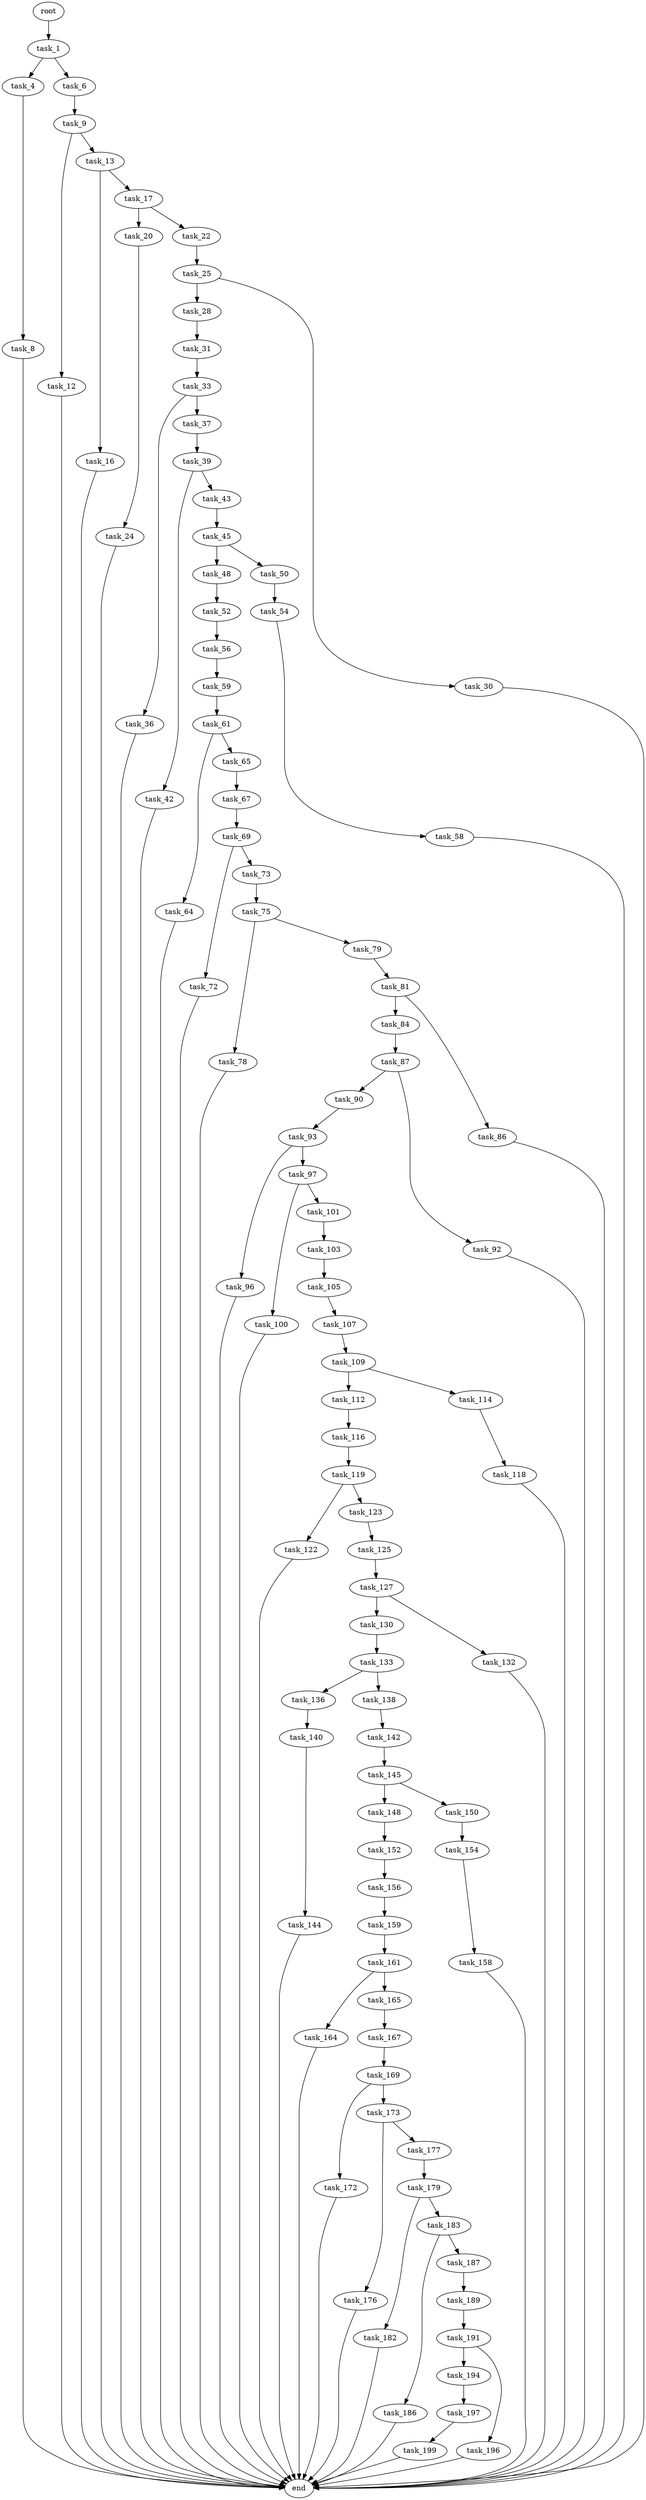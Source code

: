 digraph G {
  root [size="0.000000"];
  task_1 [size="223900855458.000000"];
  task_4 [size="27630229557.000000"];
  task_6 [size="33650391445.000000"];
  task_8 [size="1073741824000.000000"];
  task_9 [size="68719476736.000000"];
  task_12 [size="6299473248.000000"];
  task_13 [size="11100056699.000000"];
  task_16 [size="231928233984.000000"];
  task_17 [size="40079398577.000000"];
  task_20 [size="405131567405.000000"];
  task_22 [size="231928233984.000000"];
  task_24 [size="6510918305.000000"];
  task_25 [size="402762836897.000000"];
  task_28 [size="319751320274.000000"];
  task_30 [size="684530932793.000000"];
  task_31 [size="1908594385.000000"];
  task_33 [size="1238665284.000000"];
  task_36 [size="8094345714.000000"];
  task_37 [size="1073741824000.000000"];
  task_39 [size="28991029248.000000"];
  task_42 [size="24621284728.000000"];
  task_43 [size="8437636346.000000"];
  task_45 [size="1949116598.000000"];
  task_48 [size="921977178297.000000"];
  task_50 [size="7979318765.000000"];
  task_52 [size="329132704095.000000"];
  task_54 [size="120945202519.000000"];
  task_56 [size="418603562300.000000"];
  task_58 [size="1749890857.000000"];
  task_59 [size="15921951844.000000"];
  task_61 [size="68719476736.000000"];
  task_64 [size="30885558960.000000"];
  task_65 [size="263229320455.000000"];
  task_67 [size="732397280641.000000"];
  task_69 [size="27859850578.000000"];
  task_72 [size="627289605932.000000"];
  task_73 [size="17007453220.000000"];
  task_75 [size="10985164471.000000"];
  task_78 [size="669244757909.000000"];
  task_79 [size="13342663041.000000"];
  task_81 [size="599901029576.000000"];
  task_84 [size="126900618791.000000"];
  task_86 [size="549755813888.000000"];
  task_87 [size="164820104064.000000"];
  task_90 [size="1294023731.000000"];
  task_92 [size="8589934592.000000"];
  task_93 [size="77539490422.000000"];
  task_96 [size="68719476736.000000"];
  task_97 [size="210434402049.000000"];
  task_100 [size="368293445632.000000"];
  task_101 [size="1908258231.000000"];
  task_103 [size="350042378.000000"];
  task_105 [size="231928233984.000000"];
  task_107 [size="581958043107.000000"];
  task_109 [size="549755813888.000000"];
  task_112 [size="10118597457.000000"];
  task_114 [size="374678150377.000000"];
  task_116 [size="64879440775.000000"];
  task_118 [size="2598969121.000000"];
  task_119 [size="5444191869.000000"];
  task_122 [size="473706527158.000000"];
  task_123 [size="231928233984.000000"];
  task_125 [size="231928233984.000000"];
  task_127 [size="8574891931.000000"];
  task_130 [size="2207924825.000000"];
  task_132 [size="1073741824000.000000"];
  task_133 [size="1073741824000.000000"];
  task_136 [size="365119057529.000000"];
  task_138 [size="32020122502.000000"];
  task_140 [size="8589934592.000000"];
  task_142 [size="5684169929.000000"];
  task_144 [size="2016970046.000000"];
  task_145 [size="782757789696.000000"];
  task_148 [size="8436313733.000000"];
  task_150 [size="661070383861.000000"];
  task_152 [size="28991029248.000000"];
  task_154 [size="231928233984.000000"];
  task_156 [size="297775124289.000000"];
  task_158 [size="764935973.000000"];
  task_159 [size="134217728000.000000"];
  task_161 [size="6079880659.000000"];
  task_164 [size="117235176099.000000"];
  task_165 [size="7509826171.000000"];
  task_167 [size="34703068558.000000"];
  task_169 [size="357643687967.000000"];
  task_172 [size="31444964287.000000"];
  task_173 [size="549755813888.000000"];
  task_176 [size="38680928714.000000"];
  task_177 [size="231928233984.000000"];
  task_179 [size="34371226472.000000"];
  task_182 [size="577538875598.000000"];
  task_183 [size="231928233984.000000"];
  task_186 [size="28991029248.000000"];
  task_187 [size="8589934592.000000"];
  task_189 [size="134217728000.000000"];
  task_191 [size="1182176955280.000000"];
  task_194 [size="58524814658.000000"];
  task_196 [size="32421961661.000000"];
  task_197 [size="782757789696.000000"];
  task_199 [size="549755813888.000000"];
  end [size="0.000000"];

  root -> task_1 [size="1.000000"];
  task_1 -> task_4 [size="209715200.000000"];
  task_1 -> task_6 [size="209715200.000000"];
  task_4 -> task_8 [size="679477248.000000"];
  task_6 -> task_9 [size="536870912.000000"];
  task_8 -> end [size="1.000000"];
  task_9 -> task_12 [size="134217728.000000"];
  task_9 -> task_13 [size="134217728.000000"];
  task_12 -> end [size="1.000000"];
  task_13 -> task_16 [size="536870912.000000"];
  task_13 -> task_17 [size="536870912.000000"];
  task_16 -> end [size="1.000000"];
  task_17 -> task_20 [size="838860800.000000"];
  task_17 -> task_22 [size="838860800.000000"];
  task_20 -> task_24 [size="536870912.000000"];
  task_22 -> task_25 [size="301989888.000000"];
  task_24 -> end [size="1.000000"];
  task_25 -> task_28 [size="301989888.000000"];
  task_25 -> task_30 [size="301989888.000000"];
  task_28 -> task_31 [size="411041792.000000"];
  task_30 -> end [size="1.000000"];
  task_31 -> task_33 [size="209715200.000000"];
  task_33 -> task_36 [size="33554432.000000"];
  task_33 -> task_37 [size="33554432.000000"];
  task_36 -> end [size="1.000000"];
  task_37 -> task_39 [size="838860800.000000"];
  task_39 -> task_42 [size="75497472.000000"];
  task_39 -> task_43 [size="75497472.000000"];
  task_42 -> end [size="1.000000"];
  task_43 -> task_45 [size="209715200.000000"];
  task_45 -> task_48 [size="33554432.000000"];
  task_45 -> task_50 [size="33554432.000000"];
  task_48 -> task_52 [size="838860800.000000"];
  task_50 -> task_54 [size="134217728.000000"];
  task_52 -> task_56 [size="838860800.000000"];
  task_54 -> task_58 [size="134217728.000000"];
  task_56 -> task_59 [size="301989888.000000"];
  task_58 -> end [size="1.000000"];
  task_59 -> task_61 [size="536870912.000000"];
  task_61 -> task_64 [size="134217728.000000"];
  task_61 -> task_65 [size="134217728.000000"];
  task_64 -> end [size="1.000000"];
  task_65 -> task_67 [size="209715200.000000"];
  task_67 -> task_69 [size="838860800.000000"];
  task_69 -> task_72 [size="75497472.000000"];
  task_69 -> task_73 [size="75497472.000000"];
  task_72 -> end [size="1.000000"];
  task_73 -> task_75 [size="301989888.000000"];
  task_75 -> task_78 [size="838860800.000000"];
  task_75 -> task_79 [size="838860800.000000"];
  task_78 -> end [size="1.000000"];
  task_79 -> task_81 [size="33554432.000000"];
  task_81 -> task_84 [size="679477248.000000"];
  task_81 -> task_86 [size="679477248.000000"];
  task_84 -> task_87 [size="536870912.000000"];
  task_86 -> end [size="1.000000"];
  task_87 -> task_90 [size="134217728.000000"];
  task_87 -> task_92 [size="134217728.000000"];
  task_90 -> task_93 [size="33554432.000000"];
  task_92 -> end [size="1.000000"];
  task_93 -> task_96 [size="75497472.000000"];
  task_93 -> task_97 [size="75497472.000000"];
  task_96 -> end [size="1.000000"];
  task_97 -> task_100 [size="301989888.000000"];
  task_97 -> task_101 [size="301989888.000000"];
  task_100 -> end [size="1.000000"];
  task_101 -> task_103 [size="33554432.000000"];
  task_103 -> task_105 [size="33554432.000000"];
  task_105 -> task_107 [size="301989888.000000"];
  task_107 -> task_109 [size="838860800.000000"];
  task_109 -> task_112 [size="536870912.000000"];
  task_109 -> task_114 [size="536870912.000000"];
  task_112 -> task_116 [size="301989888.000000"];
  task_114 -> task_118 [size="838860800.000000"];
  task_116 -> task_119 [size="75497472.000000"];
  task_118 -> end [size="1.000000"];
  task_119 -> task_122 [size="209715200.000000"];
  task_119 -> task_123 [size="209715200.000000"];
  task_122 -> end [size="1.000000"];
  task_123 -> task_125 [size="301989888.000000"];
  task_125 -> task_127 [size="301989888.000000"];
  task_127 -> task_130 [size="838860800.000000"];
  task_127 -> task_132 [size="838860800.000000"];
  task_130 -> task_133 [size="134217728.000000"];
  task_132 -> end [size="1.000000"];
  task_133 -> task_136 [size="838860800.000000"];
  task_133 -> task_138 [size="838860800.000000"];
  task_136 -> task_140 [size="301989888.000000"];
  task_138 -> task_142 [size="75497472.000000"];
  task_140 -> task_144 [size="33554432.000000"];
  task_142 -> task_145 [size="134217728.000000"];
  task_144 -> end [size="1.000000"];
  task_145 -> task_148 [size="679477248.000000"];
  task_145 -> task_150 [size="679477248.000000"];
  task_148 -> task_152 [size="134217728.000000"];
  task_150 -> task_154 [size="411041792.000000"];
  task_152 -> task_156 [size="75497472.000000"];
  task_154 -> task_158 [size="301989888.000000"];
  task_156 -> task_159 [size="679477248.000000"];
  task_158 -> end [size="1.000000"];
  task_159 -> task_161 [size="209715200.000000"];
  task_161 -> task_164 [size="411041792.000000"];
  task_161 -> task_165 [size="411041792.000000"];
  task_164 -> end [size="1.000000"];
  task_165 -> task_167 [size="134217728.000000"];
  task_167 -> task_169 [size="679477248.000000"];
  task_169 -> task_172 [size="536870912.000000"];
  task_169 -> task_173 [size="536870912.000000"];
  task_172 -> end [size="1.000000"];
  task_173 -> task_176 [size="536870912.000000"];
  task_173 -> task_177 [size="536870912.000000"];
  task_176 -> end [size="1.000000"];
  task_177 -> task_179 [size="301989888.000000"];
  task_179 -> task_182 [size="838860800.000000"];
  task_179 -> task_183 [size="838860800.000000"];
  task_182 -> end [size="1.000000"];
  task_183 -> task_186 [size="301989888.000000"];
  task_183 -> task_187 [size="301989888.000000"];
  task_186 -> end [size="1.000000"];
  task_187 -> task_189 [size="33554432.000000"];
  task_189 -> task_191 [size="209715200.000000"];
  task_191 -> task_194 [size="838860800.000000"];
  task_191 -> task_196 [size="838860800.000000"];
  task_194 -> task_197 [size="134217728.000000"];
  task_196 -> end [size="1.000000"];
  task_197 -> task_199 [size="679477248.000000"];
  task_199 -> end [size="1.000000"];
}
